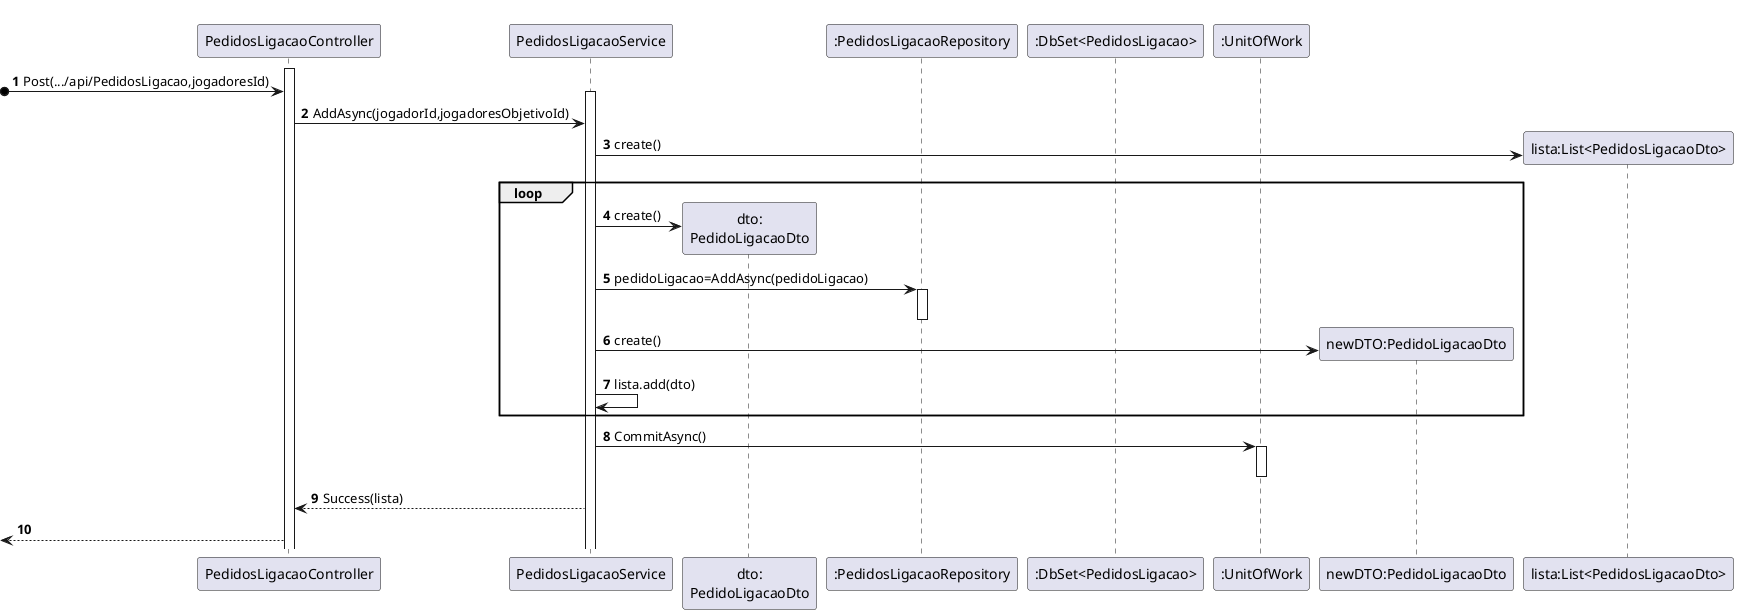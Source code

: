﻿@startuml

autonumber

participant "PedidosLigacaoController" as controller
participant "PedidosLigacaoService" as service
participant "dto:\nPedidoLigacaoDto" as introducao
participant ":PedidosLigacaoRepository" as rep
participant ":DbSet<PedidosLigacao>" as db
participant ":UnitOfWork" as u
participant "newDTO:PedidoLigacaoDto" as dto
participant "lista:List<PedidosLigacaoDto>" as lista


activate controller

?o->controller : Post(.../api/PedidosLigacao,jogadoresId)

activate service
controller->service: AddAsync(jogadorId,jogadoresObjetivoId)

service->lista**:create()
loop
service->introducao**:create()
service->rep:pedidoLigacao=AddAsync(pedidoLigacao)
activate rep
deactivate rep
service->dto**:create()
service->service:lista.add(dto)
end



service->u : CommitAsync()
activate u
deactivate u


service-->controller:Success(lista)

<--controller


@enduml